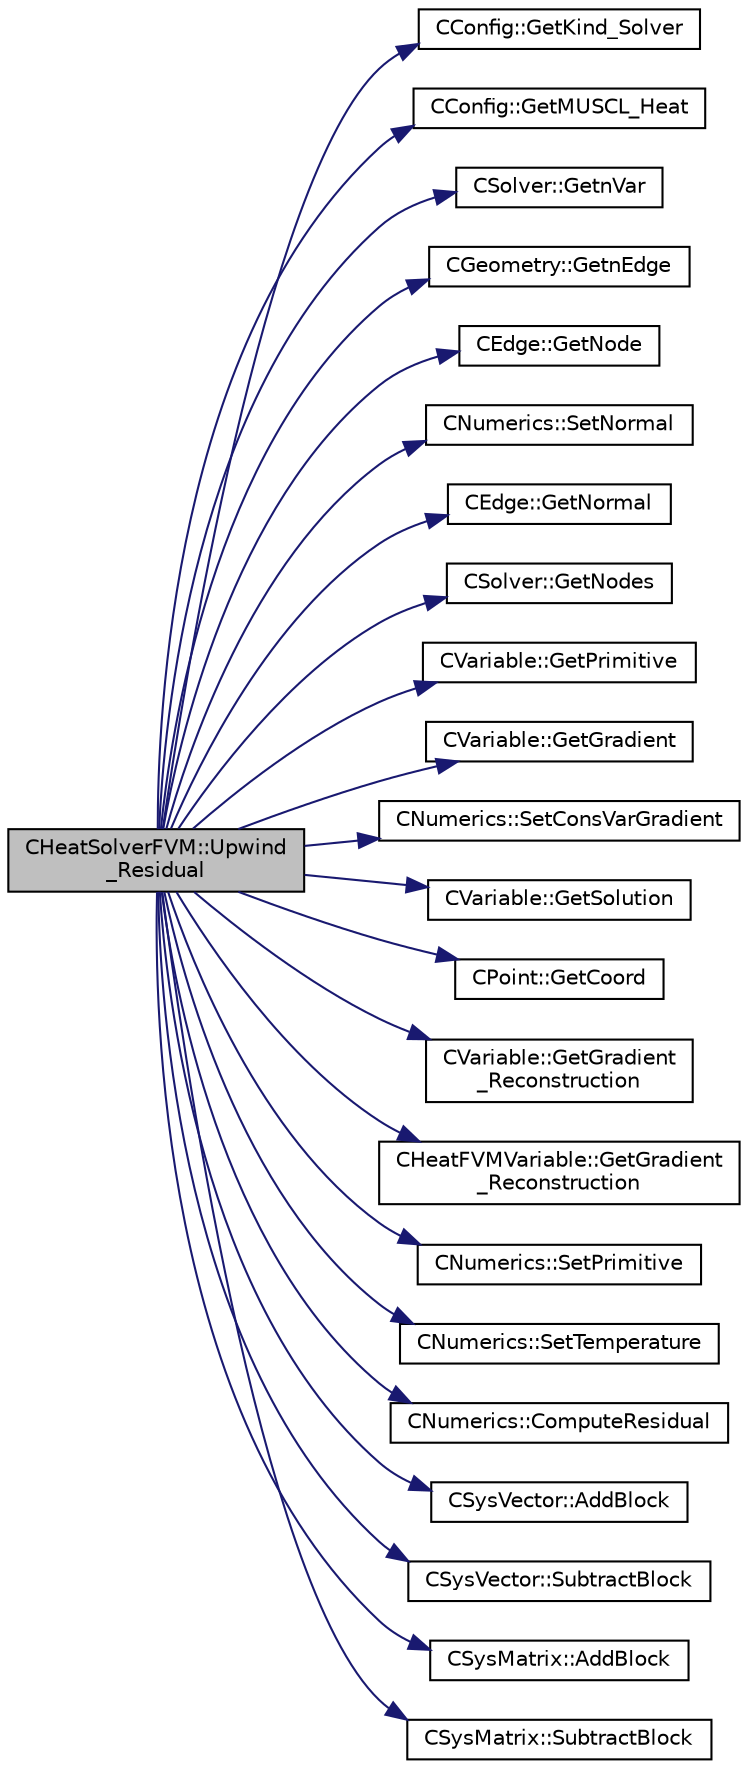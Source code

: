 digraph "CHeatSolverFVM::Upwind_Residual"
{
  edge [fontname="Helvetica",fontsize="10",labelfontname="Helvetica",labelfontsize="10"];
  node [fontname="Helvetica",fontsize="10",shape=record];
  rankdir="LR";
  Node835 [label="CHeatSolverFVM::Upwind\l_Residual",height=0.2,width=0.4,color="black", fillcolor="grey75", style="filled", fontcolor="black"];
  Node835 -> Node836 [color="midnightblue",fontsize="10",style="solid",fontname="Helvetica"];
  Node836 [label="CConfig::GetKind_Solver",height=0.2,width=0.4,color="black", fillcolor="white", style="filled",URL="$class_c_config.html#a0e2628fc803f14ec6179427ee02e8655",tooltip="Governing equations of the flow (it can be different from the run time equation). ..."];
  Node835 -> Node837 [color="midnightblue",fontsize="10",style="solid",fontname="Helvetica"];
  Node837 [label="CConfig::GetMUSCL_Heat",height=0.2,width=0.4,color="black", fillcolor="white", style="filled",URL="$class_c_config.html#ab484bd48fb4828bb3fc09356a539a3f0",tooltip="Get if the upwind scheme used MUSCL or not. "];
  Node835 -> Node838 [color="midnightblue",fontsize="10",style="solid",fontname="Helvetica"];
  Node838 [label="CSolver::GetnVar",height=0.2,width=0.4,color="black", fillcolor="white", style="filled",URL="$class_c_solver.html#a65c22046b0cf1938ba22648912d04680",tooltip="Get the number of variables of the problem. "];
  Node835 -> Node839 [color="midnightblue",fontsize="10",style="solid",fontname="Helvetica"];
  Node839 [label="CGeometry::GetnEdge",height=0.2,width=0.4,color="black", fillcolor="white", style="filled",URL="$class_c_geometry.html#a7d6e1e1d1e46da8f55ecbe1a9380530a",tooltip="Get number of edges. "];
  Node835 -> Node840 [color="midnightblue",fontsize="10",style="solid",fontname="Helvetica"];
  Node840 [label="CEdge::GetNode",height=0.2,width=0.4,color="black", fillcolor="white", style="filled",URL="$class_c_edge.html#aee33b61d646e3fe59a4e23284ab1bf33",tooltip="Get the nodes of the edge. "];
  Node835 -> Node841 [color="midnightblue",fontsize="10",style="solid",fontname="Helvetica"];
  Node841 [label="CNumerics::SetNormal",height=0.2,width=0.4,color="black", fillcolor="white", style="filled",URL="$class_c_numerics.html#a41903d97957f351cd9ee63ca404985b1",tooltip="Set the value of the normal vector to the face between two points. "];
  Node835 -> Node842 [color="midnightblue",fontsize="10",style="solid",fontname="Helvetica"];
  Node842 [label="CEdge::GetNormal",height=0.2,width=0.4,color="black", fillcolor="white", style="filled",URL="$class_c_edge.html#ada210a6f0643f444e7e491fc4ed9e662",tooltip="Copy the the normal vector of a face. "];
  Node835 -> Node843 [color="midnightblue",fontsize="10",style="solid",fontname="Helvetica"];
  Node843 [label="CSolver::GetNodes",height=0.2,width=0.4,color="black", fillcolor="white", style="filled",URL="$class_c_solver.html#af3198e52a2ea377bb765647b5e697197",tooltip="Allow outside access to the nodes of the solver, containing conservatives, primitives, etc. "];
  Node835 -> Node844 [color="midnightblue",fontsize="10",style="solid",fontname="Helvetica"];
  Node844 [label="CVariable::GetPrimitive",height=0.2,width=0.4,color="black", fillcolor="white", style="filled",URL="$class_c_variable.html#abe38982ec51efc8391ef27fc434f37ad",tooltip="A virtual member. "];
  Node835 -> Node845 [color="midnightblue",fontsize="10",style="solid",fontname="Helvetica"];
  Node845 [label="CVariable::GetGradient",height=0.2,width=0.4,color="black", fillcolor="white", style="filled",URL="$class_c_variable.html#a7b58da4a928d622e7c2d4b4db047769d",tooltip="Get the value of the solution gradient. "];
  Node835 -> Node846 [color="midnightblue",fontsize="10",style="solid",fontname="Helvetica"];
  Node846 [label="CNumerics::SetConsVarGradient",height=0.2,width=0.4,color="black", fillcolor="white", style="filled",URL="$class_c_numerics.html#a2651b6eaf16b56b59a4140b459deb5f1",tooltip="Set the gradient of the conservative variables. "];
  Node835 -> Node847 [color="midnightblue",fontsize="10",style="solid",fontname="Helvetica"];
  Node847 [label="CVariable::GetSolution",height=0.2,width=0.4,color="black", fillcolor="white", style="filled",URL="$class_c_variable.html#a261483e39c23c1de7cb9aea7e917c121",tooltip="Get the solution. "];
  Node835 -> Node848 [color="midnightblue",fontsize="10",style="solid",fontname="Helvetica"];
  Node848 [label="CPoint::GetCoord",height=0.2,width=0.4,color="black", fillcolor="white", style="filled",URL="$class_c_point.html#a95fe081d22e96e190cb3edcbf0d6525f",tooltip="Get the coordinates dor the control volume. "];
  Node835 -> Node849 [color="midnightblue",fontsize="10",style="solid",fontname="Helvetica"];
  Node849 [label="CVariable::GetGradient\l_Reconstruction",height=0.2,width=0.4,color="black", fillcolor="white", style="filled",URL="$class_c_variable.html#a977f02338e95faf16da03dceb858d21b",tooltip="Get the value of the primitive gradient for MUSCL reconstruction. "];
  Node835 -> Node850 [color="midnightblue",fontsize="10",style="solid",fontname="Helvetica"];
  Node850 [label="CHeatFVMVariable::GetGradient\l_Reconstruction",height=0.2,width=0.4,color="black", fillcolor="white", style="filled",URL="$class_c_heat_f_v_m_variable.html#a38405f33c30be646739fab19ba53ff85",tooltip="Get the value of the reconstruction variables gradient at a node. "];
  Node835 -> Node851 [color="midnightblue",fontsize="10",style="solid",fontname="Helvetica"];
  Node851 [label="CNumerics::SetPrimitive",height=0.2,width=0.4,color="black", fillcolor="white", style="filled",URL="$class_c_numerics.html#af72b17d397adf09beed2e99e2daf895c",tooltip="Set the value of the primitive variables. "];
  Node835 -> Node852 [color="midnightblue",fontsize="10",style="solid",fontname="Helvetica"];
  Node852 [label="CNumerics::SetTemperature",height=0.2,width=0.4,color="black", fillcolor="white", style="filled",URL="$class_c_numerics.html#a42f988dfe419c655c6162802ff355bc2",tooltip="Set the value of the temperature. "];
  Node835 -> Node853 [color="midnightblue",fontsize="10",style="solid",fontname="Helvetica"];
  Node853 [label="CNumerics::ComputeResidual",height=0.2,width=0.4,color="black", fillcolor="white", style="filled",URL="$class_c_numerics.html#abe734316e0047f463f059fd77a281958",tooltip="Compute the numerical residual. "];
  Node835 -> Node854 [color="midnightblue",fontsize="10",style="solid",fontname="Helvetica"];
  Node854 [label="CSysVector::AddBlock",height=0.2,width=0.4,color="black", fillcolor="white", style="filled",URL="$class_c_sys_vector.html#acd4c36df2ea0b7ad473944cff9bf5d72",tooltip="Add val_residual to the residual. "];
  Node835 -> Node855 [color="midnightblue",fontsize="10",style="solid",fontname="Helvetica"];
  Node855 [label="CSysVector::SubtractBlock",height=0.2,width=0.4,color="black", fillcolor="white", style="filled",URL="$class_c_sys_vector.html#a732b302ca148d38b442bfe7e096a81be",tooltip="Subtract val_residual to the residual. "];
  Node835 -> Node856 [color="midnightblue",fontsize="10",style="solid",fontname="Helvetica"];
  Node856 [label="CSysMatrix::AddBlock",height=0.2,width=0.4,color="black", fillcolor="white", style="filled",URL="$class_c_sys_matrix.html#a85def3109e5aa5307268ca830a8f6522",tooltip="Adds the specified block to the sparse matrix. "];
  Node835 -> Node857 [color="midnightblue",fontsize="10",style="solid",fontname="Helvetica"];
  Node857 [label="CSysMatrix::SubtractBlock",height=0.2,width=0.4,color="black", fillcolor="white", style="filled",URL="$class_c_sys_matrix.html#af913d33707e948c30fff5a62773ef5c6",tooltip="Subtracts the specified block to the sparse matrix. "];
}

